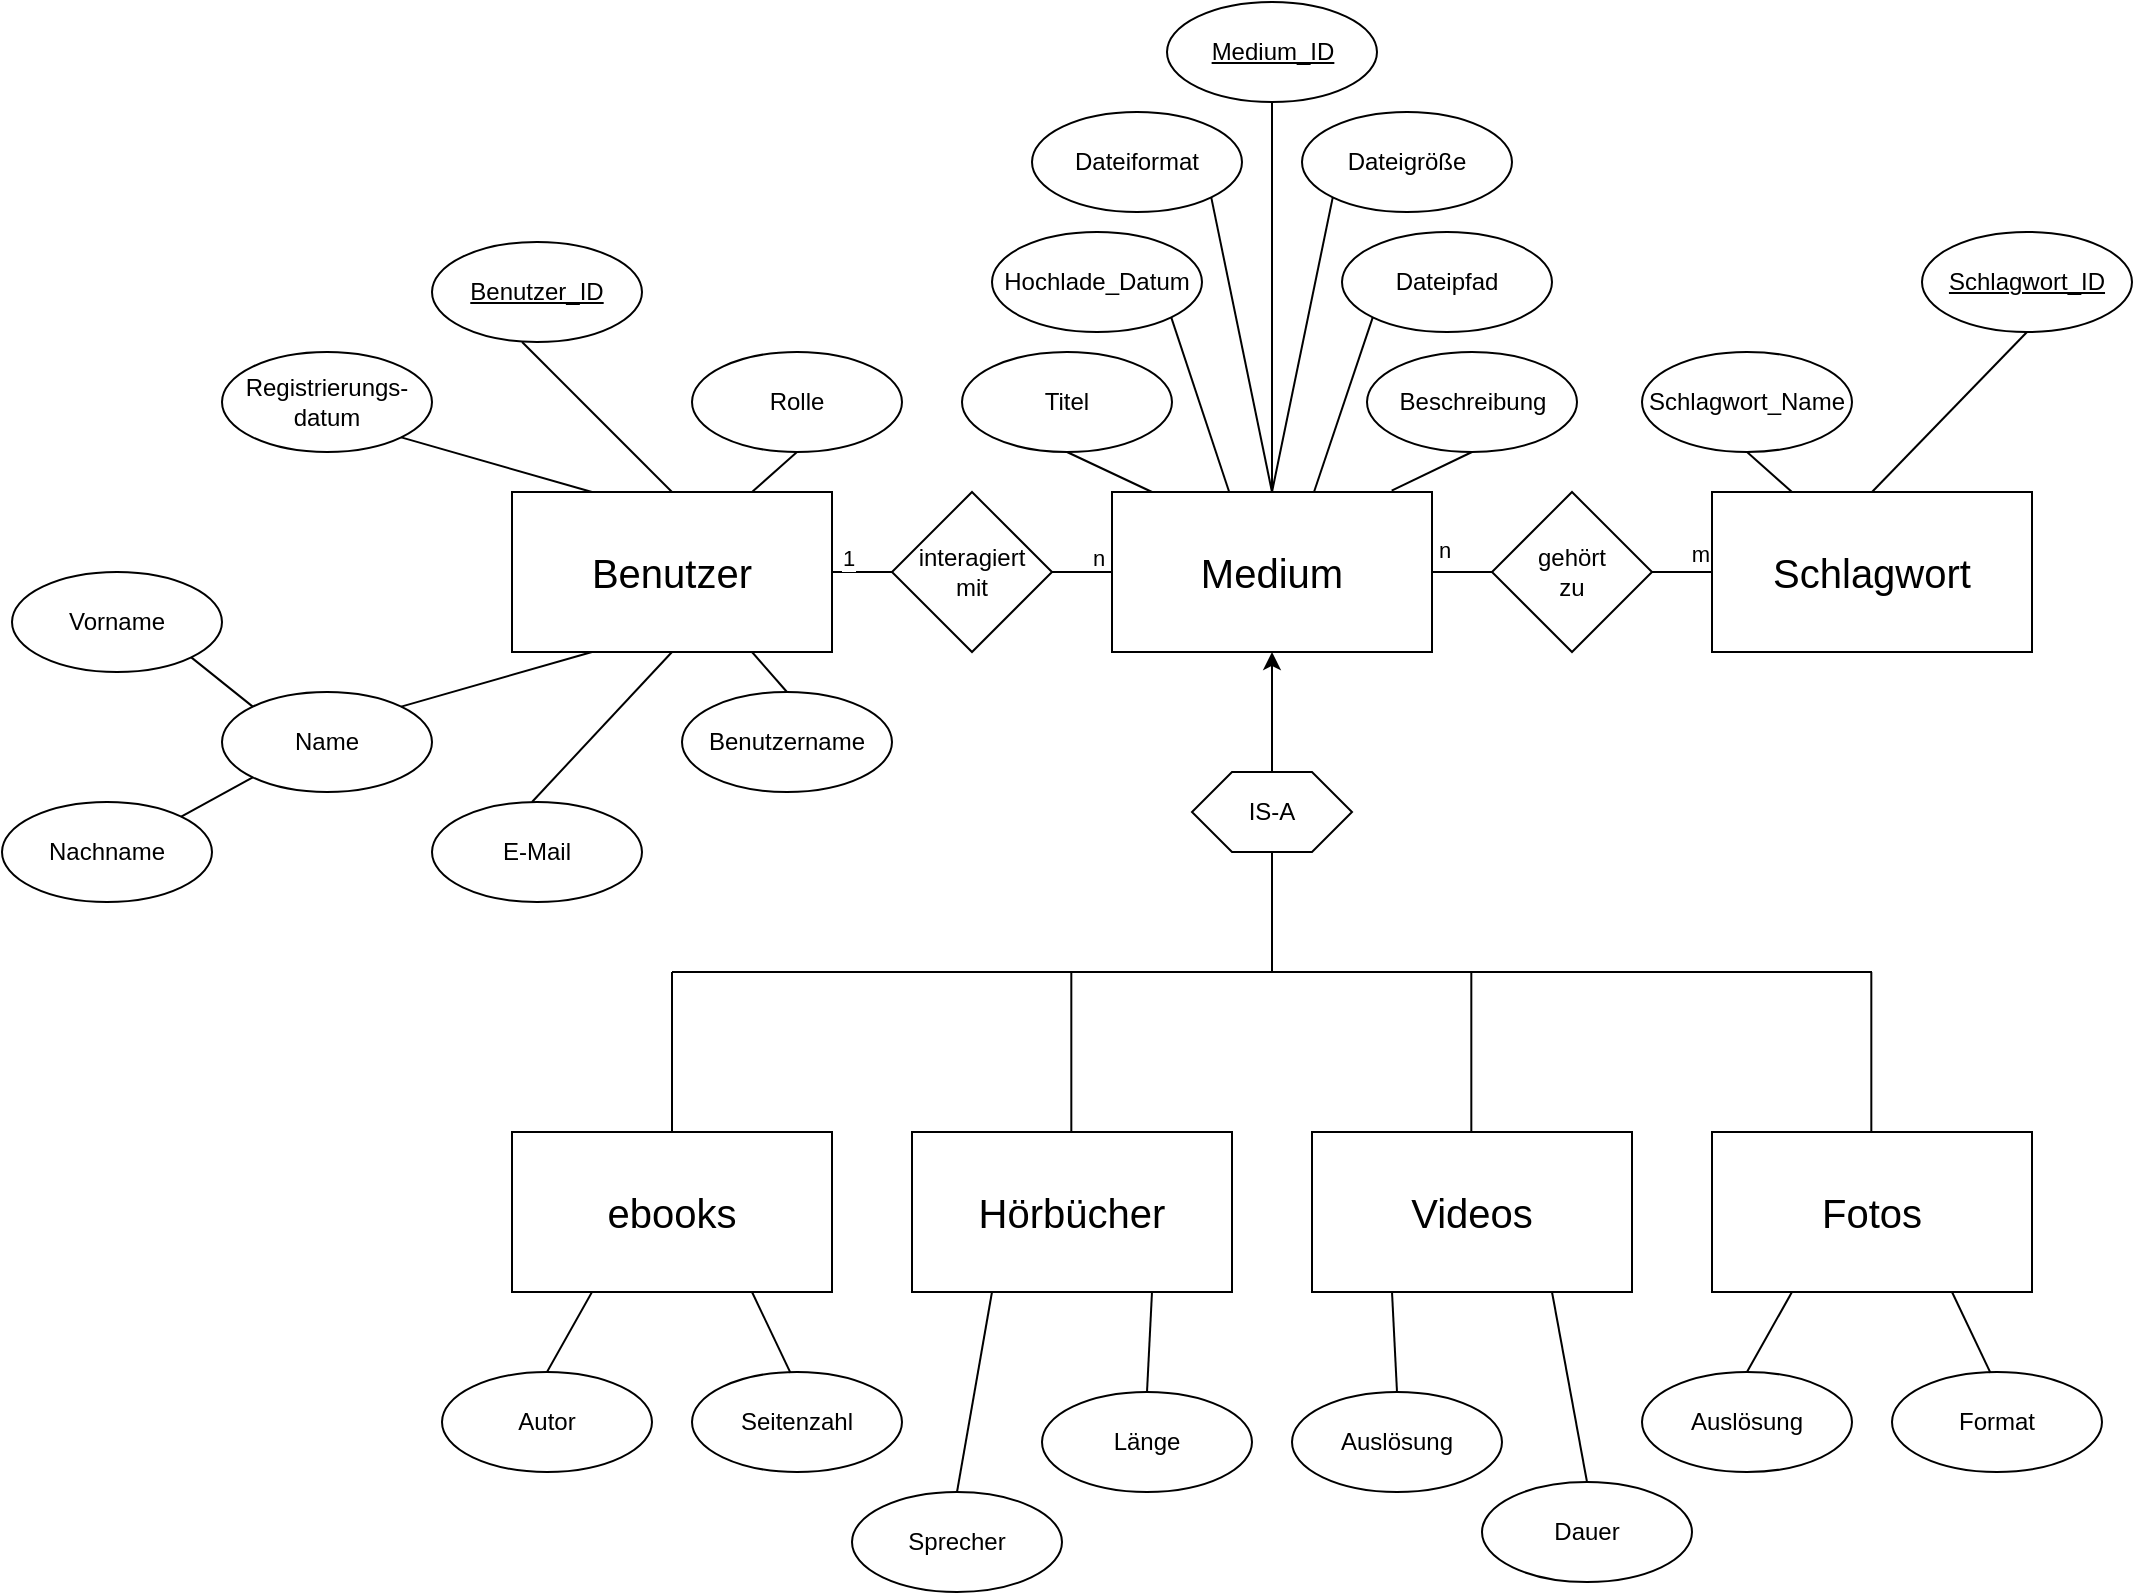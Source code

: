 <mxfile version="24.7.7">
  <diagram id="R2lEEEUBdFMjLlhIrx00" name="Page-1">
    <mxGraphModel dx="2528" dy="921" grid="1" gridSize="5" guides="1" tooltips="1" connect="1" arrows="1" fold="1" page="1" pageScale="1" pageWidth="850" pageHeight="1100" math="0" shadow="0" extFonts="Permanent Marker^https://fonts.googleapis.com/css?family=Permanent+Marker">
      <root>
        <mxCell id="0" />
        <mxCell id="1" parent="0" />
        <mxCell id="lK1wHHD9UDWwdaMTe6ev-1" value="&lt;font style=&quot;font-size: 20px;&quot;&gt;Benutzer&lt;/font&gt;" style="rounded=0;whiteSpace=wrap;html=1;" vertex="1" parent="1">
          <mxGeometry x="40" y="280" width="160" height="80" as="geometry" />
        </mxCell>
        <mxCell id="lK1wHHD9UDWwdaMTe6ev-2" value="&lt;span style=&quot;font-size: 20px;&quot;&gt;ebooks&lt;/span&gt;" style="rounded=0;whiteSpace=wrap;html=1;" vertex="1" parent="1">
          <mxGeometry x="40" y="600" width="160" height="80" as="geometry" />
        </mxCell>
        <mxCell id="lK1wHHD9UDWwdaMTe6ev-3" value="&lt;span style=&quot;font-size: 20px;&quot;&gt;Hörbücher&lt;/span&gt;" style="rounded=0;whiteSpace=wrap;html=1;" vertex="1" parent="1">
          <mxGeometry x="240" y="600" width="160" height="80" as="geometry" />
        </mxCell>
        <mxCell id="lK1wHHD9UDWwdaMTe6ev-4" value="&lt;span style=&quot;font-size: 20px;&quot;&gt;Fotos&lt;/span&gt;" style="rounded=0;whiteSpace=wrap;html=1;" vertex="1" parent="1">
          <mxGeometry x="640" y="600" width="160" height="80" as="geometry" />
        </mxCell>
        <mxCell id="lK1wHHD9UDWwdaMTe6ev-5" value="&lt;span style=&quot;font-size: 20px;&quot;&gt;Videos&lt;/span&gt;" style="rounded=0;whiteSpace=wrap;html=1;" vertex="1" parent="1">
          <mxGeometry x="440" y="600" width="160" height="80" as="geometry" />
        </mxCell>
        <mxCell id="lK1wHHD9UDWwdaMTe6ev-8" value="interagiert&lt;br&gt;mit" style="rhombus;whiteSpace=wrap;html=1;" vertex="1" parent="1">
          <mxGeometry x="230" y="280" width="80" height="80" as="geometry" />
        </mxCell>
        <mxCell id="lK1wHHD9UDWwdaMTe6ev-11" value="&lt;span style=&quot;font-size: 20px;&quot;&gt;Medium&lt;/span&gt;" style="rounded=0;whiteSpace=wrap;html=1;" vertex="1" parent="1">
          <mxGeometry x="340" y="280" width="160" height="80" as="geometry" />
        </mxCell>
        <mxCell id="lK1wHHD9UDWwdaMTe6ev-13" value="&lt;span style=&quot;font-size: 20px;&quot;&gt;Schlagwort&lt;/span&gt;" style="rounded=0;whiteSpace=wrap;html=1;" vertex="1" parent="1">
          <mxGeometry x="640" y="280" width="160" height="80" as="geometry" />
        </mxCell>
        <mxCell id="lK1wHHD9UDWwdaMTe6ev-14" value="gehört&lt;br&gt;zu" style="rhombus;whiteSpace=wrap;html=1;" vertex="1" parent="1">
          <mxGeometry x="530" y="280" width="80" height="80" as="geometry" />
        </mxCell>
        <mxCell id="lK1wHHD9UDWwdaMTe6ev-20" value="" style="endArrow=none;html=1;rounded=0;exitX=0.5;exitY=0;exitDx=0;exitDy=0;" edge="1" parent="1" source="lK1wHHD9UDWwdaMTe6ev-2">
          <mxGeometry width="50" height="50" relative="1" as="geometry">
            <mxPoint x="460" y="500" as="sourcePoint" />
            <mxPoint x="120" y="520" as="targetPoint" />
          </mxGeometry>
        </mxCell>
        <mxCell id="lK1wHHD9UDWwdaMTe6ev-22" value="" style="endArrow=none;html=1;rounded=0;exitX=0.5;exitY=0;exitDx=0;exitDy=0;" edge="1" parent="1">
          <mxGeometry width="50" height="50" relative="1" as="geometry">
            <mxPoint x="319.66" y="600" as="sourcePoint" />
            <mxPoint x="319.66" y="520" as="targetPoint" />
          </mxGeometry>
        </mxCell>
        <mxCell id="lK1wHHD9UDWwdaMTe6ev-24" value="" style="endArrow=none;html=1;rounded=0;exitX=0.5;exitY=0;exitDx=0;exitDy=0;" edge="1" parent="1">
          <mxGeometry width="50" height="50" relative="1" as="geometry">
            <mxPoint x="519.66" y="600" as="sourcePoint" />
            <mxPoint x="519.66" y="520" as="targetPoint" />
          </mxGeometry>
        </mxCell>
        <mxCell id="lK1wHHD9UDWwdaMTe6ev-26" value="" style="endArrow=none;html=1;rounded=0;exitX=0.5;exitY=0;exitDx=0;exitDy=0;" edge="1" parent="1">
          <mxGeometry width="50" height="50" relative="1" as="geometry">
            <mxPoint x="719.66" y="600" as="sourcePoint" />
            <mxPoint x="719.66" y="520" as="targetPoint" />
          </mxGeometry>
        </mxCell>
        <mxCell id="lK1wHHD9UDWwdaMTe6ev-33" value="" style="endArrow=none;html=1;rounded=0;exitX=1;exitY=0.5;exitDx=0;exitDy=0;entryX=0;entryY=0.5;entryDx=0;entryDy=0;" edge="1" parent="1" source="lK1wHHD9UDWwdaMTe6ev-1" target="lK1wHHD9UDWwdaMTe6ev-8">
          <mxGeometry width="50" height="50" relative="1" as="geometry">
            <mxPoint x="460" y="500" as="sourcePoint" />
            <mxPoint x="510" y="450" as="targetPoint" />
          </mxGeometry>
        </mxCell>
        <mxCell id="lK1wHHD9UDWwdaMTe6ev-34" value="n" style="edgeLabel;html=1;align=center;verticalAlign=middle;resizable=0;points=[];" vertex="1" connectable="0" parent="1">
          <mxGeometry x="245" y="605.002" as="geometry">
            <mxPoint x="88" y="-292" as="offset" />
          </mxGeometry>
        </mxCell>
        <mxCell id="lK1wHHD9UDWwdaMTe6ev-35" value="" style="endArrow=none;html=1;rounded=0;exitX=1;exitY=0.5;exitDx=0;exitDy=0;entryX=0;entryY=0.5;entryDx=0;entryDy=0;" edge="1" parent="1" source="lK1wHHD9UDWwdaMTe6ev-8" target="lK1wHHD9UDWwdaMTe6ev-11">
          <mxGeometry width="50" height="50" relative="1" as="geometry">
            <mxPoint x="460" y="500" as="sourcePoint" />
            <mxPoint x="510" y="450" as="targetPoint" />
          </mxGeometry>
        </mxCell>
        <mxCell id="lK1wHHD9UDWwdaMTe6ev-36" value="1" style="edgeLabel;html=1;align=center;verticalAlign=middle;resizable=0;points=[];" vertex="1" connectable="0" parent="1">
          <mxGeometry x="120" y="605.002" as="geometry">
            <mxPoint x="88" y="-292" as="offset" />
          </mxGeometry>
        </mxCell>
        <mxCell id="lK1wHHD9UDWwdaMTe6ev-37" value="" style="endArrow=none;html=1;rounded=0;exitX=1;exitY=0.5;exitDx=0;exitDy=0;entryX=0;entryY=0.5;entryDx=0;entryDy=0;" edge="1" parent="1" source="lK1wHHD9UDWwdaMTe6ev-11" target="lK1wHHD9UDWwdaMTe6ev-14">
          <mxGeometry width="50" height="50" relative="1" as="geometry">
            <mxPoint x="460" y="495" as="sourcePoint" />
            <mxPoint x="510" y="445" as="targetPoint" />
          </mxGeometry>
        </mxCell>
        <mxCell id="lK1wHHD9UDWwdaMTe6ev-38" value="n" style="edgeLabel;html=1;align=center;verticalAlign=middle;resizable=0;points=[];" vertex="1" connectable="0" parent="1">
          <mxGeometry x="325" y="435.002" as="geometry">
            <mxPoint x="181" y="-126" as="offset" />
          </mxGeometry>
        </mxCell>
        <mxCell id="lK1wHHD9UDWwdaMTe6ev-39" value="m" style="edgeLabel;html=1;align=center;verticalAlign=middle;resizable=0;points=[];" vertex="1" connectable="0" parent="1">
          <mxGeometry x="135" y="620.002" as="geometry">
            <mxPoint x="499" y="-309" as="offset" />
          </mxGeometry>
        </mxCell>
        <mxCell id="lK1wHHD9UDWwdaMTe6ev-42" value="" style="endArrow=none;html=1;rounded=0;exitX=1;exitY=0.5;exitDx=0;exitDy=0;entryX=0;entryY=0.5;entryDx=0;entryDy=0;" edge="1" parent="1" source="lK1wHHD9UDWwdaMTe6ev-14" target="lK1wHHD9UDWwdaMTe6ev-13">
          <mxGeometry width="50" height="50" relative="1" as="geometry">
            <mxPoint x="460" y="495" as="sourcePoint" />
            <mxPoint x="510" y="445" as="targetPoint" />
          </mxGeometry>
        </mxCell>
        <mxCell id="lK1wHHD9UDWwdaMTe6ev-43" value="IS-A" style="shape=hexagon;perimeter=hexagonPerimeter2;whiteSpace=wrap;html=1;fixedSize=1;" vertex="1" parent="1">
          <mxGeometry x="380" y="420" width="80" height="40" as="geometry" />
        </mxCell>
        <mxCell id="lK1wHHD9UDWwdaMTe6ev-51" value="" style="endArrow=none;html=1;rounded=0;" edge="1" parent="1">
          <mxGeometry width="50" height="50" relative="1" as="geometry">
            <mxPoint x="120" y="520" as="sourcePoint" />
            <mxPoint x="720" y="520" as="targetPoint" />
          </mxGeometry>
        </mxCell>
        <mxCell id="lK1wHHD9UDWwdaMTe6ev-52" value="" style="endArrow=none;html=1;rounded=0;entryX=0.5;entryY=1;entryDx=0;entryDy=0;" edge="1" parent="1" target="lK1wHHD9UDWwdaMTe6ev-43">
          <mxGeometry width="50" height="50" relative="1" as="geometry">
            <mxPoint x="420" y="520" as="sourcePoint" />
            <mxPoint x="510" y="445" as="targetPoint" />
          </mxGeometry>
        </mxCell>
        <mxCell id="lK1wHHD9UDWwdaMTe6ev-53" value="" style="endArrow=classic;html=1;rounded=0;entryX=0.5;entryY=1;entryDx=0;entryDy=0;exitX=0.5;exitY=0;exitDx=0;exitDy=0;endFill=1;" edge="1" parent="1" source="lK1wHHD9UDWwdaMTe6ev-43" target="lK1wHHD9UDWwdaMTe6ev-11">
          <mxGeometry width="50" height="50" relative="1" as="geometry">
            <mxPoint x="425" y="525" as="sourcePoint" />
            <mxPoint x="425" y="465" as="targetPoint" />
          </mxGeometry>
        </mxCell>
        <mxCell id="lK1wHHD9UDWwdaMTe6ev-54" value="Titel" style="ellipse;whiteSpace=wrap;html=1;" vertex="1" parent="1">
          <mxGeometry x="265" y="210" width="105" height="50" as="geometry" />
        </mxCell>
        <mxCell id="lK1wHHD9UDWwdaMTe6ev-56" value="Hochlade_Datum" style="ellipse;whiteSpace=wrap;html=1;" vertex="1" parent="1">
          <mxGeometry x="280" y="150" width="105" height="50" as="geometry" />
        </mxCell>
        <mxCell id="lK1wHHD9UDWwdaMTe6ev-57" value="Beschreibung" style="ellipse;whiteSpace=wrap;html=1;" vertex="1" parent="1">
          <mxGeometry x="467.5" y="210" width="105" height="50" as="geometry" />
        </mxCell>
        <mxCell id="lK1wHHD9UDWwdaMTe6ev-58" value="Dateipfad" style="ellipse;whiteSpace=wrap;html=1;" vertex="1" parent="1">
          <mxGeometry x="455" y="150" width="105" height="50" as="geometry" />
        </mxCell>
        <mxCell id="lK1wHHD9UDWwdaMTe6ev-59" value="Dateigröße" style="ellipse;whiteSpace=wrap;html=1;" vertex="1" parent="1">
          <mxGeometry x="435" y="90" width="105" height="50" as="geometry" />
        </mxCell>
        <mxCell id="lK1wHHD9UDWwdaMTe6ev-60" value="Dateiformat" style="ellipse;whiteSpace=wrap;html=1;" vertex="1" parent="1">
          <mxGeometry x="300" y="90" width="105" height="50" as="geometry" />
        </mxCell>
        <mxCell id="lK1wHHD9UDWwdaMTe6ev-61" value="" style="endArrow=none;html=1;rounded=0;entryX=0.5;entryY=1;entryDx=0;entryDy=0;exitX=0.874;exitY=-0.009;exitDx=0;exitDy=0;exitPerimeter=0;" edge="1" parent="1" source="lK1wHHD9UDWwdaMTe6ev-11" target="lK1wHHD9UDWwdaMTe6ev-57">
          <mxGeometry width="50" height="50" relative="1" as="geometry">
            <mxPoint x="455" y="310" as="sourcePoint" />
            <mxPoint x="505" y="260" as="targetPoint" />
          </mxGeometry>
        </mxCell>
        <mxCell id="lK1wHHD9UDWwdaMTe6ev-62" value="" style="endArrow=none;html=1;rounded=0;entryX=0.5;entryY=1;entryDx=0;entryDy=0;" edge="1" parent="1" target="lK1wHHD9UDWwdaMTe6ev-54">
          <mxGeometry width="50" height="50" relative="1" as="geometry">
            <mxPoint x="360" y="280" as="sourcePoint" />
            <mxPoint x="400" y="250" as="targetPoint" />
          </mxGeometry>
        </mxCell>
        <mxCell id="lK1wHHD9UDWwdaMTe6ev-63" value="" style="endArrow=none;html=1;rounded=0;entryX=0;entryY=1;entryDx=0;entryDy=0;" edge="1" parent="1" target="lK1wHHD9UDWwdaMTe6ev-58">
          <mxGeometry width="50" height="50" relative="1" as="geometry">
            <mxPoint x="441" y="280" as="sourcePoint" />
            <mxPoint x="445" y="205" as="targetPoint" />
          </mxGeometry>
        </mxCell>
        <mxCell id="lK1wHHD9UDWwdaMTe6ev-64" value="" style="endArrow=none;html=1;rounded=0;exitX=0.367;exitY=0.005;exitDx=0;exitDy=0;exitPerimeter=0;entryX=1;entryY=1;entryDx=0;entryDy=0;" edge="1" parent="1" source="lK1wHHD9UDWwdaMTe6ev-11" target="lK1wHHD9UDWwdaMTe6ev-56">
          <mxGeometry width="50" height="50" relative="1" as="geometry">
            <mxPoint x="455" y="310" as="sourcePoint" />
            <mxPoint x="505" y="260" as="targetPoint" />
          </mxGeometry>
        </mxCell>
        <mxCell id="lK1wHHD9UDWwdaMTe6ev-65" value="" style="endArrow=none;html=1;rounded=0;exitX=0.5;exitY=0;exitDx=0;exitDy=0;entryX=0;entryY=1;entryDx=0;entryDy=0;" edge="1" parent="1" source="lK1wHHD9UDWwdaMTe6ev-11" target="lK1wHHD9UDWwdaMTe6ev-59">
          <mxGeometry width="50" height="50" relative="1" as="geometry">
            <mxPoint x="455" y="310" as="sourcePoint" />
            <mxPoint x="505" y="260" as="targetPoint" />
          </mxGeometry>
        </mxCell>
        <mxCell id="lK1wHHD9UDWwdaMTe6ev-66" value="" style="endArrow=none;html=1;rounded=0;exitX=0.5;exitY=0;exitDx=0;exitDy=0;entryX=1;entryY=1;entryDx=0;entryDy=0;" edge="1" parent="1" source="lK1wHHD9UDWwdaMTe6ev-11" target="lK1wHHD9UDWwdaMTe6ev-60">
          <mxGeometry width="50" height="50" relative="1" as="geometry">
            <mxPoint x="455" y="310" as="sourcePoint" />
            <mxPoint x="505" y="260" as="targetPoint" />
          </mxGeometry>
        </mxCell>
        <mxCell id="lK1wHHD9UDWwdaMTe6ev-68" value="Autor" style="ellipse;whiteSpace=wrap;html=1;" vertex="1" parent="1">
          <mxGeometry x="5" y="720" width="105" height="50" as="geometry" />
        </mxCell>
        <mxCell id="lK1wHHD9UDWwdaMTe6ev-69" value="Seitenzahl" style="ellipse;whiteSpace=wrap;html=1;" vertex="1" parent="1">
          <mxGeometry x="130" y="720" width="105" height="50" as="geometry" />
        </mxCell>
        <mxCell id="lK1wHHD9UDWwdaMTe6ev-70" value="" style="endArrow=none;html=1;rounded=0;exitX=0.5;exitY=0;exitDx=0;exitDy=0;entryX=0.25;entryY=1;entryDx=0;entryDy=0;" edge="1" parent="1" source="lK1wHHD9UDWwdaMTe6ev-68" target="lK1wHHD9UDWwdaMTe6ev-2">
          <mxGeometry width="50" height="50" relative="1" as="geometry">
            <mxPoint x="260" y="790" as="sourcePoint" />
            <mxPoint x="310" y="740" as="targetPoint" />
          </mxGeometry>
        </mxCell>
        <mxCell id="lK1wHHD9UDWwdaMTe6ev-71" value="" style="endArrow=none;html=1;rounded=0;exitX=0.469;exitY=0.009;exitDx=0;exitDy=0;exitPerimeter=0;entryX=0.75;entryY=1;entryDx=0;entryDy=0;" edge="1" parent="1" source="lK1wHHD9UDWwdaMTe6ev-69" target="lK1wHHD9UDWwdaMTe6ev-2">
          <mxGeometry width="50" height="50" relative="1" as="geometry">
            <mxPoint x="260" y="790" as="sourcePoint" />
            <mxPoint x="310" y="740" as="targetPoint" />
          </mxGeometry>
        </mxCell>
        <mxCell id="lK1wHHD9UDWwdaMTe6ev-72" value="Länge" style="ellipse;whiteSpace=wrap;html=1;" vertex="1" parent="1">
          <mxGeometry x="305" y="730" width="105" height="50" as="geometry" />
        </mxCell>
        <mxCell id="lK1wHHD9UDWwdaMTe6ev-73" value="Sprecher" style="ellipse;whiteSpace=wrap;html=1;" vertex="1" parent="1">
          <mxGeometry x="210" y="780" width="105" height="50" as="geometry" />
        </mxCell>
        <mxCell id="lK1wHHD9UDWwdaMTe6ev-74" value="" style="endArrow=none;html=1;rounded=0;exitX=0.5;exitY=0;exitDx=0;exitDy=0;entryX=0.25;entryY=1;entryDx=0;entryDy=0;" edge="1" parent="1" source="lK1wHHD9UDWwdaMTe6ev-73" target="lK1wHHD9UDWwdaMTe6ev-3">
          <mxGeometry width="50" height="50" relative="1" as="geometry">
            <mxPoint x="260" y="790" as="sourcePoint" />
            <mxPoint x="310" y="740" as="targetPoint" />
          </mxGeometry>
        </mxCell>
        <mxCell id="lK1wHHD9UDWwdaMTe6ev-77" value="" style="endArrow=none;html=1;rounded=0;entryX=0.5;entryY=0;entryDx=0;entryDy=0;exitX=0.75;exitY=1;exitDx=0;exitDy=0;" edge="1" parent="1" source="lK1wHHD9UDWwdaMTe6ev-3" target="lK1wHHD9UDWwdaMTe6ev-72">
          <mxGeometry width="50" height="50" relative="1" as="geometry">
            <mxPoint x="260" y="790" as="sourcePoint" />
            <mxPoint x="310" y="740" as="targetPoint" />
          </mxGeometry>
        </mxCell>
        <mxCell id="lK1wHHD9UDWwdaMTe6ev-78" value="Auslösung" style="ellipse;whiteSpace=wrap;html=1;" vertex="1" parent="1">
          <mxGeometry x="430" y="730" width="105" height="50" as="geometry" />
        </mxCell>
        <mxCell id="lK1wHHD9UDWwdaMTe6ev-79" value="" style="endArrow=none;html=1;rounded=0;entryX=0.25;entryY=1;entryDx=0;entryDy=0;entryPerimeter=0;exitX=0.5;exitY=0;exitDx=0;exitDy=0;" edge="1" parent="1" source="lK1wHHD9UDWwdaMTe6ev-78" target="lK1wHHD9UDWwdaMTe6ev-5">
          <mxGeometry width="50" height="50" relative="1" as="geometry">
            <mxPoint x="260" y="790" as="sourcePoint" />
            <mxPoint x="310" y="740" as="targetPoint" />
          </mxGeometry>
        </mxCell>
        <mxCell id="lK1wHHD9UDWwdaMTe6ev-80" value="Dauer" style="ellipse;whiteSpace=wrap;html=1;" vertex="1" parent="1">
          <mxGeometry x="525" y="775" width="105" height="50" as="geometry" />
        </mxCell>
        <mxCell id="lK1wHHD9UDWwdaMTe6ev-81" value="" style="endArrow=none;html=1;rounded=0;exitX=0.5;exitY=0;exitDx=0;exitDy=0;entryX=0.75;entryY=1;entryDx=0;entryDy=0;" edge="1" parent="1" source="lK1wHHD9UDWwdaMTe6ev-80" target="lK1wHHD9UDWwdaMTe6ev-5">
          <mxGeometry width="50" height="50" relative="1" as="geometry">
            <mxPoint x="260" y="790" as="sourcePoint" />
            <mxPoint x="310" y="740" as="targetPoint" />
          </mxGeometry>
        </mxCell>
        <mxCell id="lK1wHHD9UDWwdaMTe6ev-82" value="Auslösung" style="ellipse;whiteSpace=wrap;html=1;" vertex="1" parent="1">
          <mxGeometry x="605" y="720" width="105" height="50" as="geometry" />
        </mxCell>
        <mxCell id="lK1wHHD9UDWwdaMTe6ev-83" value="Format" style="ellipse;whiteSpace=wrap;html=1;" vertex="1" parent="1">
          <mxGeometry x="730" y="720" width="105" height="50" as="geometry" />
        </mxCell>
        <mxCell id="lK1wHHD9UDWwdaMTe6ev-84" value="" style="endArrow=none;html=1;rounded=0;exitX=0.5;exitY=0;exitDx=0;exitDy=0;entryX=0.25;entryY=1;entryDx=0;entryDy=0;" edge="1" parent="1" source="lK1wHHD9UDWwdaMTe6ev-82">
          <mxGeometry width="50" height="50" relative="1" as="geometry">
            <mxPoint x="860" y="790" as="sourcePoint" />
            <mxPoint x="680" y="680" as="targetPoint" />
          </mxGeometry>
        </mxCell>
        <mxCell id="lK1wHHD9UDWwdaMTe6ev-85" value="" style="endArrow=none;html=1;rounded=0;exitX=0.469;exitY=0.009;exitDx=0;exitDy=0;exitPerimeter=0;entryX=0.75;entryY=1;entryDx=0;entryDy=0;" edge="1" parent="1" source="lK1wHHD9UDWwdaMTe6ev-83">
          <mxGeometry width="50" height="50" relative="1" as="geometry">
            <mxPoint x="860" y="790" as="sourcePoint" />
            <mxPoint x="760" y="680" as="targetPoint" />
          </mxGeometry>
        </mxCell>
        <mxCell id="lK1wHHD9UDWwdaMTe6ev-86" value="&lt;u&gt;Medium_ID&lt;/u&gt;" style="ellipse;whiteSpace=wrap;html=1;" vertex="1" parent="1">
          <mxGeometry x="367.5" y="35" width="105" height="50" as="geometry" />
        </mxCell>
        <mxCell id="lK1wHHD9UDWwdaMTe6ev-87" value="" style="endArrow=none;html=1;rounded=0;entryX=0.5;entryY=1;entryDx=0;entryDy=0;" edge="1" parent="1" target="lK1wHHD9UDWwdaMTe6ev-86">
          <mxGeometry width="50" height="50" relative="1" as="geometry">
            <mxPoint x="420" y="280" as="sourcePoint" />
            <mxPoint x="615" y="215" as="targetPoint" />
          </mxGeometry>
        </mxCell>
        <mxCell id="lK1wHHD9UDWwdaMTe6ev-88" value="&lt;u&gt;Schlagwort_ID&lt;/u&gt;" style="ellipse;whiteSpace=wrap;html=1;" vertex="1" parent="1">
          <mxGeometry x="745" y="150" width="105" height="50" as="geometry" />
        </mxCell>
        <mxCell id="lK1wHHD9UDWwdaMTe6ev-89" value="Schlagwort_Name" style="ellipse;whiteSpace=wrap;html=1;" vertex="1" parent="1">
          <mxGeometry x="605" y="210" width="105" height="50" as="geometry" />
        </mxCell>
        <mxCell id="lK1wHHD9UDWwdaMTe6ev-90" value="" style="endArrow=none;html=1;rounded=0;exitX=0.5;exitY=1;exitDx=0;exitDy=0;entryX=0.25;entryY=0;entryDx=0;entryDy=0;" edge="1" parent="1" source="lK1wHHD9UDWwdaMTe6ev-89" target="lK1wHHD9UDWwdaMTe6ev-13">
          <mxGeometry width="50" height="50" relative="1" as="geometry">
            <mxPoint x="560" y="260" as="sourcePoint" />
            <mxPoint x="610" y="210" as="targetPoint" />
          </mxGeometry>
        </mxCell>
        <mxCell id="lK1wHHD9UDWwdaMTe6ev-92" value="" style="endArrow=none;html=1;rounded=0;exitX=0.5;exitY=1;exitDx=0;exitDy=0;entryX=0.5;entryY=0;entryDx=0;entryDy=0;" edge="1" parent="1" source="lK1wHHD9UDWwdaMTe6ev-88" target="lK1wHHD9UDWwdaMTe6ev-13">
          <mxGeometry width="50" height="50" relative="1" as="geometry">
            <mxPoint x="560" y="260" as="sourcePoint" />
            <mxPoint x="610" y="210" as="targetPoint" />
          </mxGeometry>
        </mxCell>
        <mxCell id="lK1wHHD9UDWwdaMTe6ev-93" value="&lt;u&gt;Benutzer_ID&lt;/u&gt;" style="ellipse;whiteSpace=wrap;html=1;" vertex="1" parent="1">
          <mxGeometry y="155" width="105" height="50" as="geometry" />
        </mxCell>
        <mxCell id="lK1wHHD9UDWwdaMTe6ev-94" value="Rolle" style="ellipse;whiteSpace=wrap;html=1;" vertex="1" parent="1">
          <mxGeometry x="130" y="210" width="105" height="50" as="geometry" />
        </mxCell>
        <mxCell id="lK1wHHD9UDWwdaMTe6ev-95" value="" style="endArrow=none;html=1;rounded=0;exitX=0.429;exitY=1;exitDx=0;exitDy=0;exitPerimeter=0;entryX=0.5;entryY=0;entryDx=0;entryDy=0;" edge="1" parent="1" source="lK1wHHD9UDWwdaMTe6ev-93" target="lK1wHHD9UDWwdaMTe6ev-1">
          <mxGeometry width="50" height="50" relative="1" as="geometry">
            <mxPoint x="560" y="395" as="sourcePoint" />
            <mxPoint x="610" y="345" as="targetPoint" />
          </mxGeometry>
        </mxCell>
        <mxCell id="lK1wHHD9UDWwdaMTe6ev-96" value="" style="endArrow=none;html=1;rounded=0;entryX=0.5;entryY=1;entryDx=0;entryDy=0;exitX=0.75;exitY=0;exitDx=0;exitDy=0;" edge="1" parent="1" source="lK1wHHD9UDWwdaMTe6ev-1" target="lK1wHHD9UDWwdaMTe6ev-94">
          <mxGeometry width="50" height="50" relative="1" as="geometry">
            <mxPoint x="395" y="310" as="sourcePoint" />
            <mxPoint x="445" y="260" as="targetPoint" />
          </mxGeometry>
        </mxCell>
        <mxCell id="lK1wHHD9UDWwdaMTe6ev-97" value="Benutzername" style="ellipse;whiteSpace=wrap;html=1;" vertex="1" parent="1">
          <mxGeometry x="125" y="380" width="105" height="50" as="geometry" />
        </mxCell>
        <mxCell id="lK1wHHD9UDWwdaMTe6ev-98" value="" style="endArrow=none;html=1;rounded=0;entryX=0.5;entryY=0;entryDx=0;entryDy=0;exitX=0.75;exitY=1;exitDx=0;exitDy=0;" edge="1" parent="1" source="lK1wHHD9UDWwdaMTe6ev-1" target="lK1wHHD9UDWwdaMTe6ev-97">
          <mxGeometry width="50" height="50" relative="1" as="geometry">
            <mxPoint x="230" y="310" as="sourcePoint" />
            <mxPoint x="280" y="260" as="targetPoint" />
          </mxGeometry>
        </mxCell>
        <mxCell id="lK1wHHD9UDWwdaMTe6ev-99" value="E-Mail" style="ellipse;whiteSpace=wrap;html=1;" vertex="1" parent="1">
          <mxGeometry y="435" width="105" height="50" as="geometry" />
        </mxCell>
        <mxCell id="lK1wHHD9UDWwdaMTe6ev-100" value="" style="endArrow=none;html=1;rounded=0;entryX=0.5;entryY=1;entryDx=0;entryDy=0;" edge="1" parent="1" target="lK1wHHD9UDWwdaMTe6ev-1">
          <mxGeometry width="50" height="50" relative="1" as="geometry">
            <mxPoint x="50" y="435" as="sourcePoint" />
            <mxPoint x="110" y="370" as="targetPoint" />
          </mxGeometry>
        </mxCell>
        <mxCell id="lK1wHHD9UDWwdaMTe6ev-101" value="Name" style="ellipse;whiteSpace=wrap;html=1;" vertex="1" parent="1">
          <mxGeometry x="-105" y="380" width="105" height="50" as="geometry" />
        </mxCell>
        <mxCell id="lK1wHHD9UDWwdaMTe6ev-102" value="Registrierungs-&lt;br&gt;datum" style="ellipse;whiteSpace=wrap;html=1;" vertex="1" parent="1">
          <mxGeometry x="-105" y="210" width="105" height="50" as="geometry" />
        </mxCell>
        <mxCell id="lK1wHHD9UDWwdaMTe6ev-103" value="" style="endArrow=none;html=1;rounded=0;entryX=1;entryY=1;entryDx=0;entryDy=0;exitX=0.25;exitY=0;exitDx=0;exitDy=0;" edge="1" parent="1" source="lK1wHHD9UDWwdaMTe6ev-1" target="lK1wHHD9UDWwdaMTe6ev-102">
          <mxGeometry width="50" height="50" relative="1" as="geometry">
            <mxPoint x="230" y="310" as="sourcePoint" />
            <mxPoint x="280" y="260" as="targetPoint" />
          </mxGeometry>
        </mxCell>
        <mxCell id="lK1wHHD9UDWwdaMTe6ev-104" value="" style="endArrow=none;html=1;rounded=0;exitX=0.25;exitY=1;exitDx=0;exitDy=0;entryX=1;entryY=0;entryDx=0;entryDy=0;" edge="1" parent="1" source="lK1wHHD9UDWwdaMTe6ev-1" target="lK1wHHD9UDWwdaMTe6ev-101">
          <mxGeometry width="50" height="50" relative="1" as="geometry">
            <mxPoint x="230" y="310" as="sourcePoint" />
            <mxPoint x="280" y="260" as="targetPoint" />
          </mxGeometry>
        </mxCell>
        <mxCell id="lK1wHHD9UDWwdaMTe6ev-105" value="Vorname" style="ellipse;whiteSpace=wrap;html=1;" vertex="1" parent="1">
          <mxGeometry x="-210" y="320" width="105" height="50" as="geometry" />
        </mxCell>
        <mxCell id="lK1wHHD9UDWwdaMTe6ev-106" value="Nachname" style="ellipse;whiteSpace=wrap;html=1;" vertex="1" parent="1">
          <mxGeometry x="-215" y="435" width="105" height="50" as="geometry" />
        </mxCell>
        <mxCell id="lK1wHHD9UDWwdaMTe6ev-107" value="" style="endArrow=none;html=1;rounded=0;exitX=0;exitY=0;exitDx=0;exitDy=0;entryX=1;entryY=1;entryDx=0;entryDy=0;" edge="1" parent="1" source="lK1wHHD9UDWwdaMTe6ev-101" target="lK1wHHD9UDWwdaMTe6ev-105">
          <mxGeometry width="50" height="50" relative="1" as="geometry">
            <mxPoint x="230" y="305" as="sourcePoint" />
            <mxPoint x="280" y="255" as="targetPoint" />
          </mxGeometry>
        </mxCell>
        <mxCell id="lK1wHHD9UDWwdaMTe6ev-108" value="" style="endArrow=none;html=1;rounded=0;exitX=0;exitY=1;exitDx=0;exitDy=0;entryX=1;entryY=0;entryDx=0;entryDy=0;" edge="1" parent="1" source="lK1wHHD9UDWwdaMTe6ev-101" target="lK1wHHD9UDWwdaMTe6ev-106">
          <mxGeometry width="50" height="50" relative="1" as="geometry">
            <mxPoint x="230" y="305" as="sourcePoint" />
            <mxPoint x="280" y="255" as="targetPoint" />
          </mxGeometry>
        </mxCell>
      </root>
    </mxGraphModel>
  </diagram>
</mxfile>
